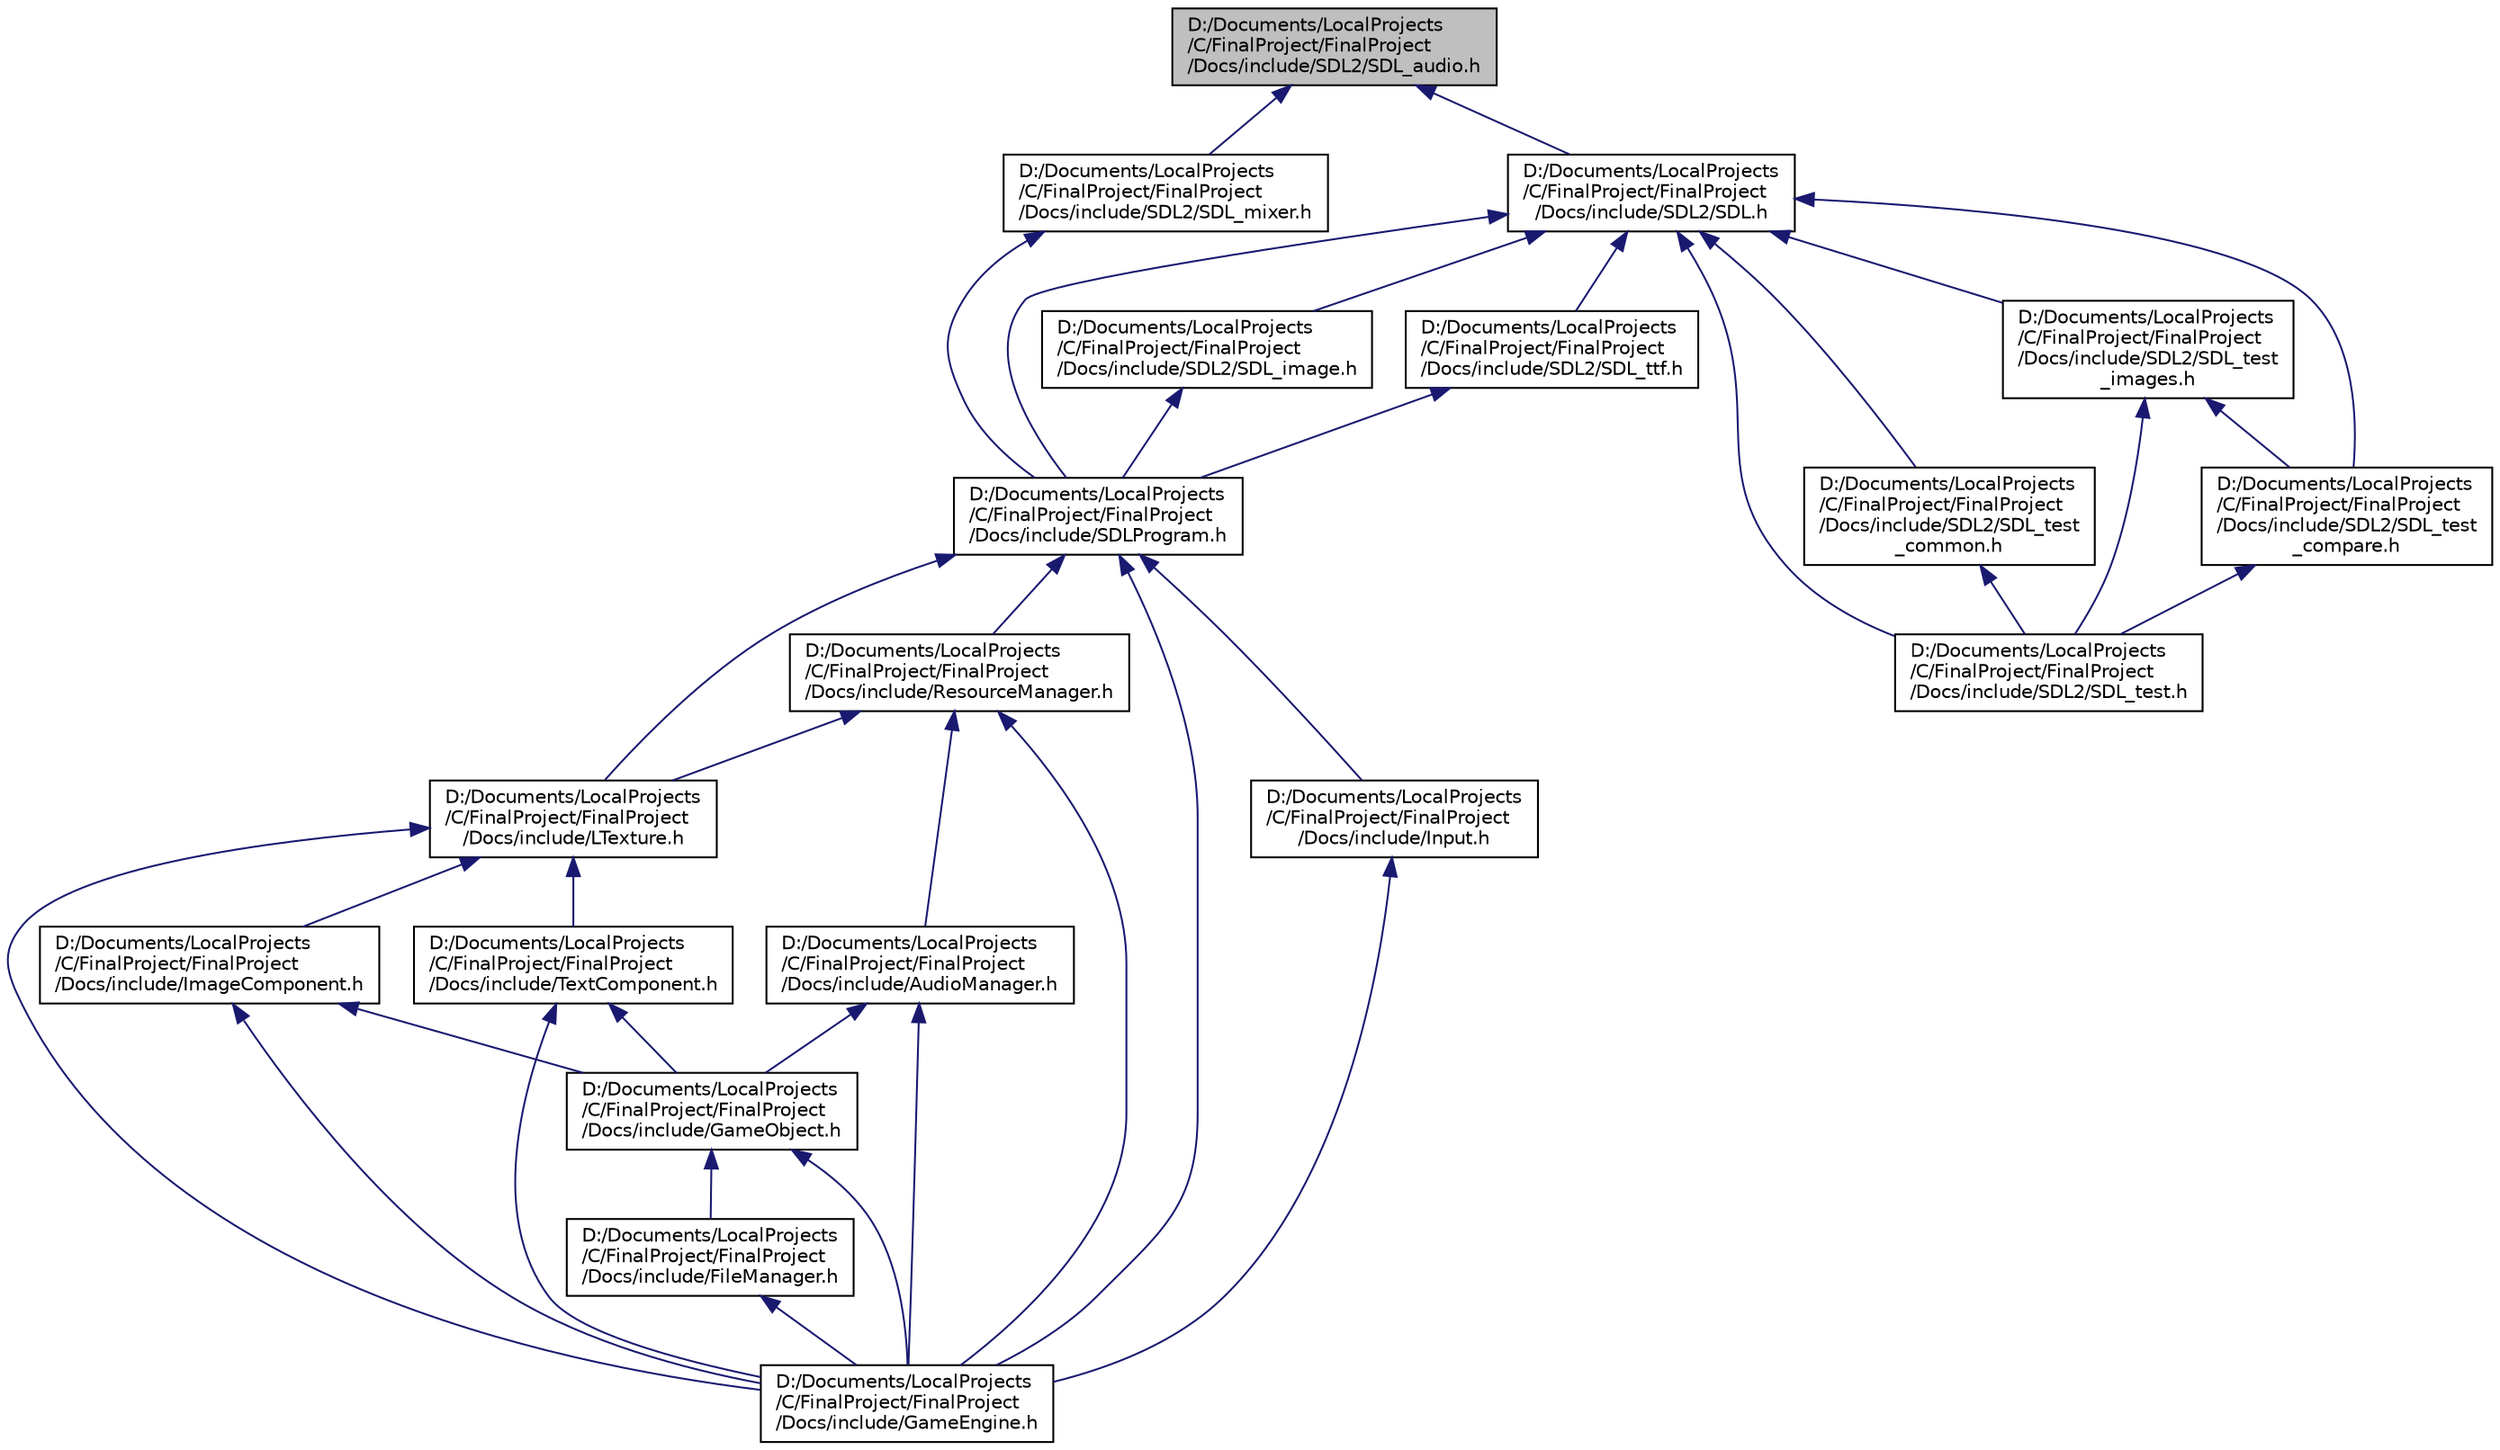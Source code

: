 digraph "D:/Documents/LocalProjects/C/FinalProject/FinalProject/Docs/include/SDL2/SDL_audio.h"
{
 // LATEX_PDF_SIZE
  edge [fontname="Helvetica",fontsize="10",labelfontname="Helvetica",labelfontsize="10"];
  node [fontname="Helvetica",fontsize="10",shape=record];
  Node14 [label="D:/Documents/LocalProjects\l/C/FinalProject/FinalProject\l/Docs/include/SDL2/SDL_audio.h",height=0.2,width=0.4,color="black", fillcolor="grey75", style="filled", fontcolor="black",tooltip=" "];
  Node14 -> Node15 [dir="back",color="midnightblue",fontsize="10",style="solid",fontname="Helvetica"];
  Node15 [label="D:/Documents/LocalProjects\l/C/FinalProject/FinalProject\l/Docs/include/SDL2/SDL.h",height=0.2,width=0.4,color="black", fillcolor="white", style="filled",URL="$_s_d_l_8h.html",tooltip=" "];
  Node15 -> Node16 [dir="back",color="midnightblue",fontsize="10",style="solid",fontname="Helvetica"];
  Node16 [label="D:/Documents/LocalProjects\l/C/FinalProject/FinalProject\l/Docs/include/SDLProgram.h",height=0.2,width=0.4,color="black", fillcolor="white", style="filled",URL="$_s_d_l_program_8h_source.html",tooltip=" "];
  Node16 -> Node17 [dir="back",color="midnightblue",fontsize="10",style="solid",fontname="Helvetica"];
  Node17 [label="D:/Documents/LocalProjects\l/C/FinalProject/FinalProject\l/Docs/include/ResourceManager.h",height=0.2,width=0.4,color="black", fillcolor="white", style="filled",URL="$_resource_manager_8h_source.html",tooltip=" "];
  Node17 -> Node18 [dir="back",color="midnightblue",fontsize="10",style="solid",fontname="Helvetica"];
  Node18 [label="D:/Documents/LocalProjects\l/C/FinalProject/FinalProject\l/Docs/include/AudioManager.h",height=0.2,width=0.4,color="black", fillcolor="white", style="filled",URL="$_audio_manager_8h_source.html",tooltip=" "];
  Node18 -> Node19 [dir="back",color="midnightblue",fontsize="10",style="solid",fontname="Helvetica"];
  Node19 [label="D:/Documents/LocalProjects\l/C/FinalProject/FinalProject\l/Docs/include/GameObject.h",height=0.2,width=0.4,color="black", fillcolor="white", style="filled",URL="$_game_object_8h_source.html",tooltip=" "];
  Node19 -> Node20 [dir="back",color="midnightblue",fontsize="10",style="solid",fontname="Helvetica"];
  Node20 [label="D:/Documents/LocalProjects\l/C/FinalProject/FinalProject\l/Docs/include/FileManager.h",height=0.2,width=0.4,color="black", fillcolor="white", style="filled",URL="$_file_manager_8h_source.html",tooltip=" "];
  Node20 -> Node21 [dir="back",color="midnightblue",fontsize="10",style="solid",fontname="Helvetica"];
  Node21 [label="D:/Documents/LocalProjects\l/C/FinalProject/FinalProject\l/Docs/include/GameEngine.h",height=0.2,width=0.4,color="black", fillcolor="white", style="filled",URL="$_game_engine_8h_source.html",tooltip=" "];
  Node19 -> Node21 [dir="back",color="midnightblue",fontsize="10",style="solid",fontname="Helvetica"];
  Node18 -> Node21 [dir="back",color="midnightblue",fontsize="10",style="solid",fontname="Helvetica"];
  Node17 -> Node22 [dir="back",color="midnightblue",fontsize="10",style="solid",fontname="Helvetica"];
  Node22 [label="D:/Documents/LocalProjects\l/C/FinalProject/FinalProject\l/Docs/include/LTexture.h",height=0.2,width=0.4,color="black", fillcolor="white", style="filled",URL="$_l_texture_8h_source.html",tooltip=" "];
  Node22 -> Node23 [dir="back",color="midnightblue",fontsize="10",style="solid",fontname="Helvetica"];
  Node23 [label="D:/Documents/LocalProjects\l/C/FinalProject/FinalProject\l/Docs/include/ImageComponent.h",height=0.2,width=0.4,color="black", fillcolor="white", style="filled",URL="$_image_component_8h_source.html",tooltip=" "];
  Node23 -> Node19 [dir="back",color="midnightblue",fontsize="10",style="solid",fontname="Helvetica"];
  Node23 -> Node21 [dir="back",color="midnightblue",fontsize="10",style="solid",fontname="Helvetica"];
  Node22 -> Node24 [dir="back",color="midnightblue",fontsize="10",style="solid",fontname="Helvetica"];
  Node24 [label="D:/Documents/LocalProjects\l/C/FinalProject/FinalProject\l/Docs/include/TextComponent.h",height=0.2,width=0.4,color="black", fillcolor="white", style="filled",URL="$_text_component_8h_source.html",tooltip=" "];
  Node24 -> Node19 [dir="back",color="midnightblue",fontsize="10",style="solid",fontname="Helvetica"];
  Node24 -> Node21 [dir="back",color="midnightblue",fontsize="10",style="solid",fontname="Helvetica"];
  Node22 -> Node21 [dir="back",color="midnightblue",fontsize="10",style="solid",fontname="Helvetica"];
  Node17 -> Node21 [dir="back",color="midnightblue",fontsize="10",style="solid",fontname="Helvetica"];
  Node16 -> Node22 [dir="back",color="midnightblue",fontsize="10",style="solid",fontname="Helvetica"];
  Node16 -> Node21 [dir="back",color="midnightblue",fontsize="10",style="solid",fontname="Helvetica"];
  Node16 -> Node25 [dir="back",color="midnightblue",fontsize="10",style="solid",fontname="Helvetica"];
  Node25 [label="D:/Documents/LocalProjects\l/C/FinalProject/FinalProject\l/Docs/include/Input.h",height=0.2,width=0.4,color="black", fillcolor="white", style="filled",URL="$_input_8h_source.html",tooltip=" "];
  Node25 -> Node21 [dir="back",color="midnightblue",fontsize="10",style="solid",fontname="Helvetica"];
  Node15 -> Node26 [dir="back",color="midnightblue",fontsize="10",style="solid",fontname="Helvetica"];
  Node26 [label="D:/Documents/LocalProjects\l/C/FinalProject/FinalProject\l/Docs/include/SDL2/SDL_image.h",height=0.2,width=0.4,color="black", fillcolor="white", style="filled",URL="$_s_d_l__image_8h_source.html",tooltip=" "];
  Node26 -> Node16 [dir="back",color="midnightblue",fontsize="10",style="solid",fontname="Helvetica"];
  Node15 -> Node27 [dir="back",color="midnightblue",fontsize="10",style="solid",fontname="Helvetica"];
  Node27 [label="D:/Documents/LocalProjects\l/C/FinalProject/FinalProject\l/Docs/include/SDL2/SDL_test.h",height=0.2,width=0.4,color="black", fillcolor="white", style="filled",URL="$_s_d_l__test_8h.html",tooltip=" "];
  Node15 -> Node28 [dir="back",color="midnightblue",fontsize="10",style="solid",fontname="Helvetica"];
  Node28 [label="D:/Documents/LocalProjects\l/C/FinalProject/FinalProject\l/Docs/include/SDL2/SDL_test\l_common.h",height=0.2,width=0.4,color="black", fillcolor="white", style="filled",URL="$_s_d_l__test__common_8h.html",tooltip=" "];
  Node28 -> Node27 [dir="back",color="midnightblue",fontsize="10",style="solid",fontname="Helvetica"];
  Node15 -> Node29 [dir="back",color="midnightblue",fontsize="10",style="solid",fontname="Helvetica"];
  Node29 [label="D:/Documents/LocalProjects\l/C/FinalProject/FinalProject\l/Docs/include/SDL2/SDL_test\l_compare.h",height=0.2,width=0.4,color="black", fillcolor="white", style="filled",URL="$_s_d_l__test__compare_8h.html",tooltip=" "];
  Node29 -> Node27 [dir="back",color="midnightblue",fontsize="10",style="solid",fontname="Helvetica"];
  Node15 -> Node30 [dir="back",color="midnightblue",fontsize="10",style="solid",fontname="Helvetica"];
  Node30 [label="D:/Documents/LocalProjects\l/C/FinalProject/FinalProject\l/Docs/include/SDL2/SDL_test\l_images.h",height=0.2,width=0.4,color="black", fillcolor="white", style="filled",URL="$_s_d_l__test__images_8h.html",tooltip=" "];
  Node30 -> Node29 [dir="back",color="midnightblue",fontsize="10",style="solid",fontname="Helvetica"];
  Node30 -> Node27 [dir="back",color="midnightblue",fontsize="10",style="solid",fontname="Helvetica"];
  Node15 -> Node31 [dir="back",color="midnightblue",fontsize="10",style="solid",fontname="Helvetica"];
  Node31 [label="D:/Documents/LocalProjects\l/C/FinalProject/FinalProject\l/Docs/include/SDL2/SDL_ttf.h",height=0.2,width=0.4,color="black", fillcolor="white", style="filled",URL="$_s_d_l__ttf_8h_source.html",tooltip=" "];
  Node31 -> Node16 [dir="back",color="midnightblue",fontsize="10",style="solid",fontname="Helvetica"];
  Node14 -> Node32 [dir="back",color="midnightblue",fontsize="10",style="solid",fontname="Helvetica"];
  Node32 [label="D:/Documents/LocalProjects\l/C/FinalProject/FinalProject\l/Docs/include/SDL2/SDL_mixer.h",height=0.2,width=0.4,color="black", fillcolor="white", style="filled",URL="$_s_d_l__mixer_8h_source.html",tooltip=" "];
  Node32 -> Node16 [dir="back",color="midnightblue",fontsize="10",style="solid",fontname="Helvetica"];
}
